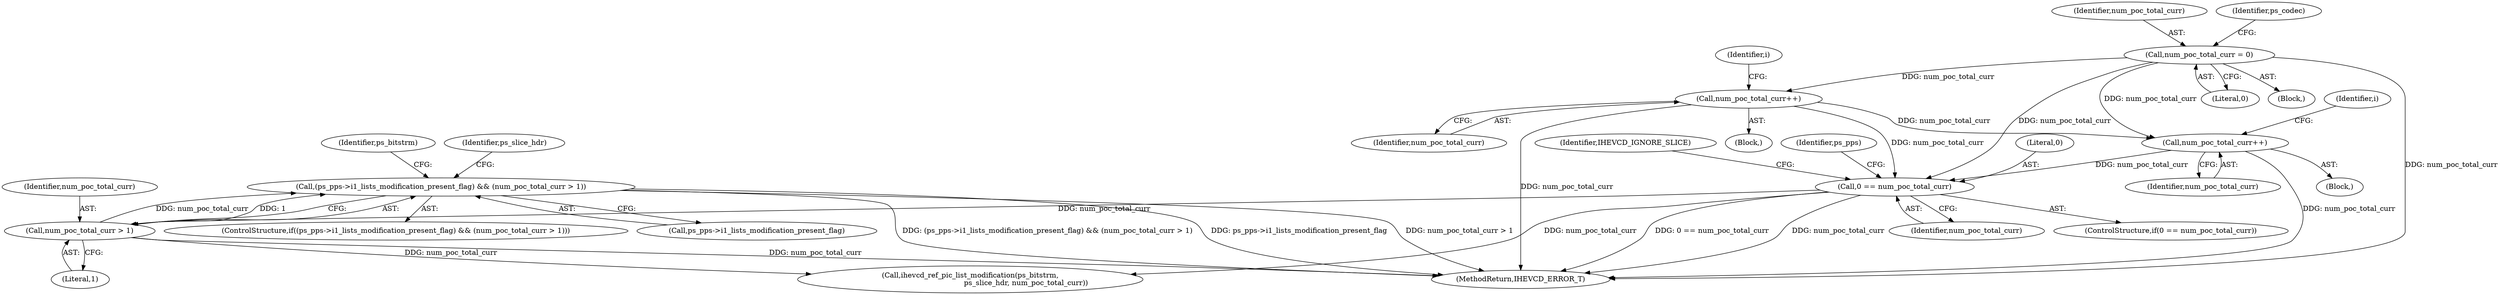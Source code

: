 digraph "0_Android_a1424724a00d62ac5efa0e27953eed66850d662f@pointer" {
"1001267" [label="(Call,(ps_pps->i1_lists_modification_present_flag) && (num_poc_total_curr > 1))"];
"1001271" [label="(Call,num_poc_total_curr > 1)"];
"1001261" [label="(Call,0 == num_poc_total_curr)"];
"1001074" [label="(Call,num_poc_total_curr++)"];
"1001049" [label="(Call,num_poc_total_curr++)"];
"1000169" [label="(Call,num_poc_total_curr = 0)"];
"1000169" [label="(Call,num_poc_total_curr = 0)"];
"1001073" [label="(Block,)"];
"1001266" [label="(ControlStructure,if((ps_pps->i1_lists_modification_present_flag) && (num_poc_total_curr > 1)))"];
"1001267" [label="(Call,(ps_pps->i1_lists_modification_present_flag) && (num_poc_total_curr > 1))"];
"1001262" [label="(Literal,0)"];
"1002606" [label="(MethodReturn,IHEVCD_ERROR_T)"];
"1001074" [label="(Call,num_poc_total_curr++)"];
"1001275" [label="(Call,ihevcd_ref_pic_list_modification(ps_bitstrm,\n                                                 ps_slice_hdr, num_poc_total_curr))"];
"1001272" [label="(Identifier,num_poc_total_curr)"];
"1001075" [label="(Identifier,num_poc_total_curr)"];
"1000171" [label="(Literal,0)"];
"1001048" [label="(Block,)"];
"1001050" [label="(Identifier,num_poc_total_curr)"];
"1001271" [label="(Call,num_poc_total_curr > 1)"];
"1001273" [label="(Literal,1)"];
"1001260" [label="(ControlStructure,if(0 == num_poc_total_curr))"];
"1001265" [label="(Identifier,IHEVCD_IGNORE_SLICE)"];
"1001065" [label="(Identifier,i)"];
"1001042" [label="(Identifier,i)"];
"1001276" [label="(Identifier,ps_bitstrm)"];
"1001263" [label="(Identifier,num_poc_total_curr)"];
"1001269" [label="(Identifier,ps_pps)"];
"1000170" [label="(Identifier,num_poc_total_curr)"];
"1000176" [label="(Identifier,ps_codec)"];
"1001284" [label="(Identifier,ps_slice_hdr)"];
"1001261" [label="(Call,0 == num_poc_total_curr)"];
"1001268" [label="(Call,ps_pps->i1_lists_modification_present_flag)"];
"1000132" [label="(Block,)"];
"1001049" [label="(Call,num_poc_total_curr++)"];
"1001267" -> "1001266"  [label="AST: "];
"1001267" -> "1001268"  [label="CFG: "];
"1001267" -> "1001271"  [label="CFG: "];
"1001268" -> "1001267"  [label="AST: "];
"1001271" -> "1001267"  [label="AST: "];
"1001276" -> "1001267"  [label="CFG: "];
"1001284" -> "1001267"  [label="CFG: "];
"1001267" -> "1002606"  [label="DDG: (ps_pps->i1_lists_modification_present_flag) && (num_poc_total_curr > 1)"];
"1001267" -> "1002606"  [label="DDG: ps_pps->i1_lists_modification_present_flag"];
"1001267" -> "1002606"  [label="DDG: num_poc_total_curr > 1"];
"1001271" -> "1001267"  [label="DDG: num_poc_total_curr"];
"1001271" -> "1001267"  [label="DDG: 1"];
"1001271" -> "1001273"  [label="CFG: "];
"1001272" -> "1001271"  [label="AST: "];
"1001273" -> "1001271"  [label="AST: "];
"1001271" -> "1002606"  [label="DDG: num_poc_total_curr"];
"1001261" -> "1001271"  [label="DDG: num_poc_total_curr"];
"1001271" -> "1001275"  [label="DDG: num_poc_total_curr"];
"1001261" -> "1001260"  [label="AST: "];
"1001261" -> "1001263"  [label="CFG: "];
"1001262" -> "1001261"  [label="AST: "];
"1001263" -> "1001261"  [label="AST: "];
"1001265" -> "1001261"  [label="CFG: "];
"1001269" -> "1001261"  [label="CFG: "];
"1001261" -> "1002606"  [label="DDG: num_poc_total_curr"];
"1001261" -> "1002606"  [label="DDG: 0 == num_poc_total_curr"];
"1001074" -> "1001261"  [label="DDG: num_poc_total_curr"];
"1001049" -> "1001261"  [label="DDG: num_poc_total_curr"];
"1000169" -> "1001261"  [label="DDG: num_poc_total_curr"];
"1001261" -> "1001275"  [label="DDG: num_poc_total_curr"];
"1001074" -> "1001073"  [label="AST: "];
"1001074" -> "1001075"  [label="CFG: "];
"1001075" -> "1001074"  [label="AST: "];
"1001065" -> "1001074"  [label="CFG: "];
"1001074" -> "1002606"  [label="DDG: num_poc_total_curr"];
"1001049" -> "1001074"  [label="DDG: num_poc_total_curr"];
"1000169" -> "1001074"  [label="DDG: num_poc_total_curr"];
"1001049" -> "1001048"  [label="AST: "];
"1001049" -> "1001050"  [label="CFG: "];
"1001050" -> "1001049"  [label="AST: "];
"1001042" -> "1001049"  [label="CFG: "];
"1001049" -> "1002606"  [label="DDG: num_poc_total_curr"];
"1000169" -> "1001049"  [label="DDG: num_poc_total_curr"];
"1000169" -> "1000132"  [label="AST: "];
"1000169" -> "1000171"  [label="CFG: "];
"1000170" -> "1000169"  [label="AST: "];
"1000171" -> "1000169"  [label="AST: "];
"1000176" -> "1000169"  [label="CFG: "];
"1000169" -> "1002606"  [label="DDG: num_poc_total_curr"];
}

